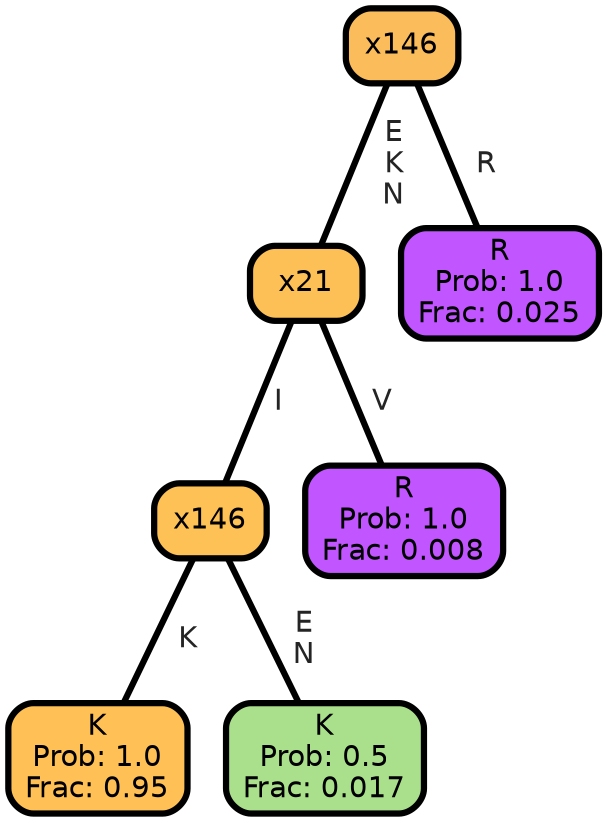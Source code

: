 graph Tree {
node [shape=box, style="filled, rounded",color="black",penwidth="3",fontcolor="black",                 fontname=helvetica] ;
graph [ranksep="0 equally", splines=straight,                 bgcolor=transparent, dpi=200] ;
edge [fontname=helvetica, fontweight=bold,fontcolor=grey14,color=black] ;
0 [label="K
Prob: 1.0
Frac: 0.95", fillcolor="#ffc155"] ;
1 [label="x146", fillcolor="#fdc155"] ;
2 [label="K
Prob: 0.5
Frac: 0.017", fillcolor="#aae08b"] ;
3 [label="x21", fillcolor="#fdc057"] ;
4 [label="R
Prob: 1.0
Frac: 0.008", fillcolor="#c155ff"] ;
5 [label="x146", fillcolor="#fbbd5b"] ;
6 [label="R
Prob: 1.0
Frac: 0.025", fillcolor="#c155ff"] ;
1 -- 0 [label=" K",penwidth=3] ;
1 -- 2 [label=" E\n N",penwidth=3] ;
3 -- 1 [label=" I",penwidth=3] ;
3 -- 4 [label=" V",penwidth=3] ;
5 -- 3 [label=" E\n K\n N",penwidth=3] ;
5 -- 6 [label=" R",penwidth=3] ;
{rank = same;}}